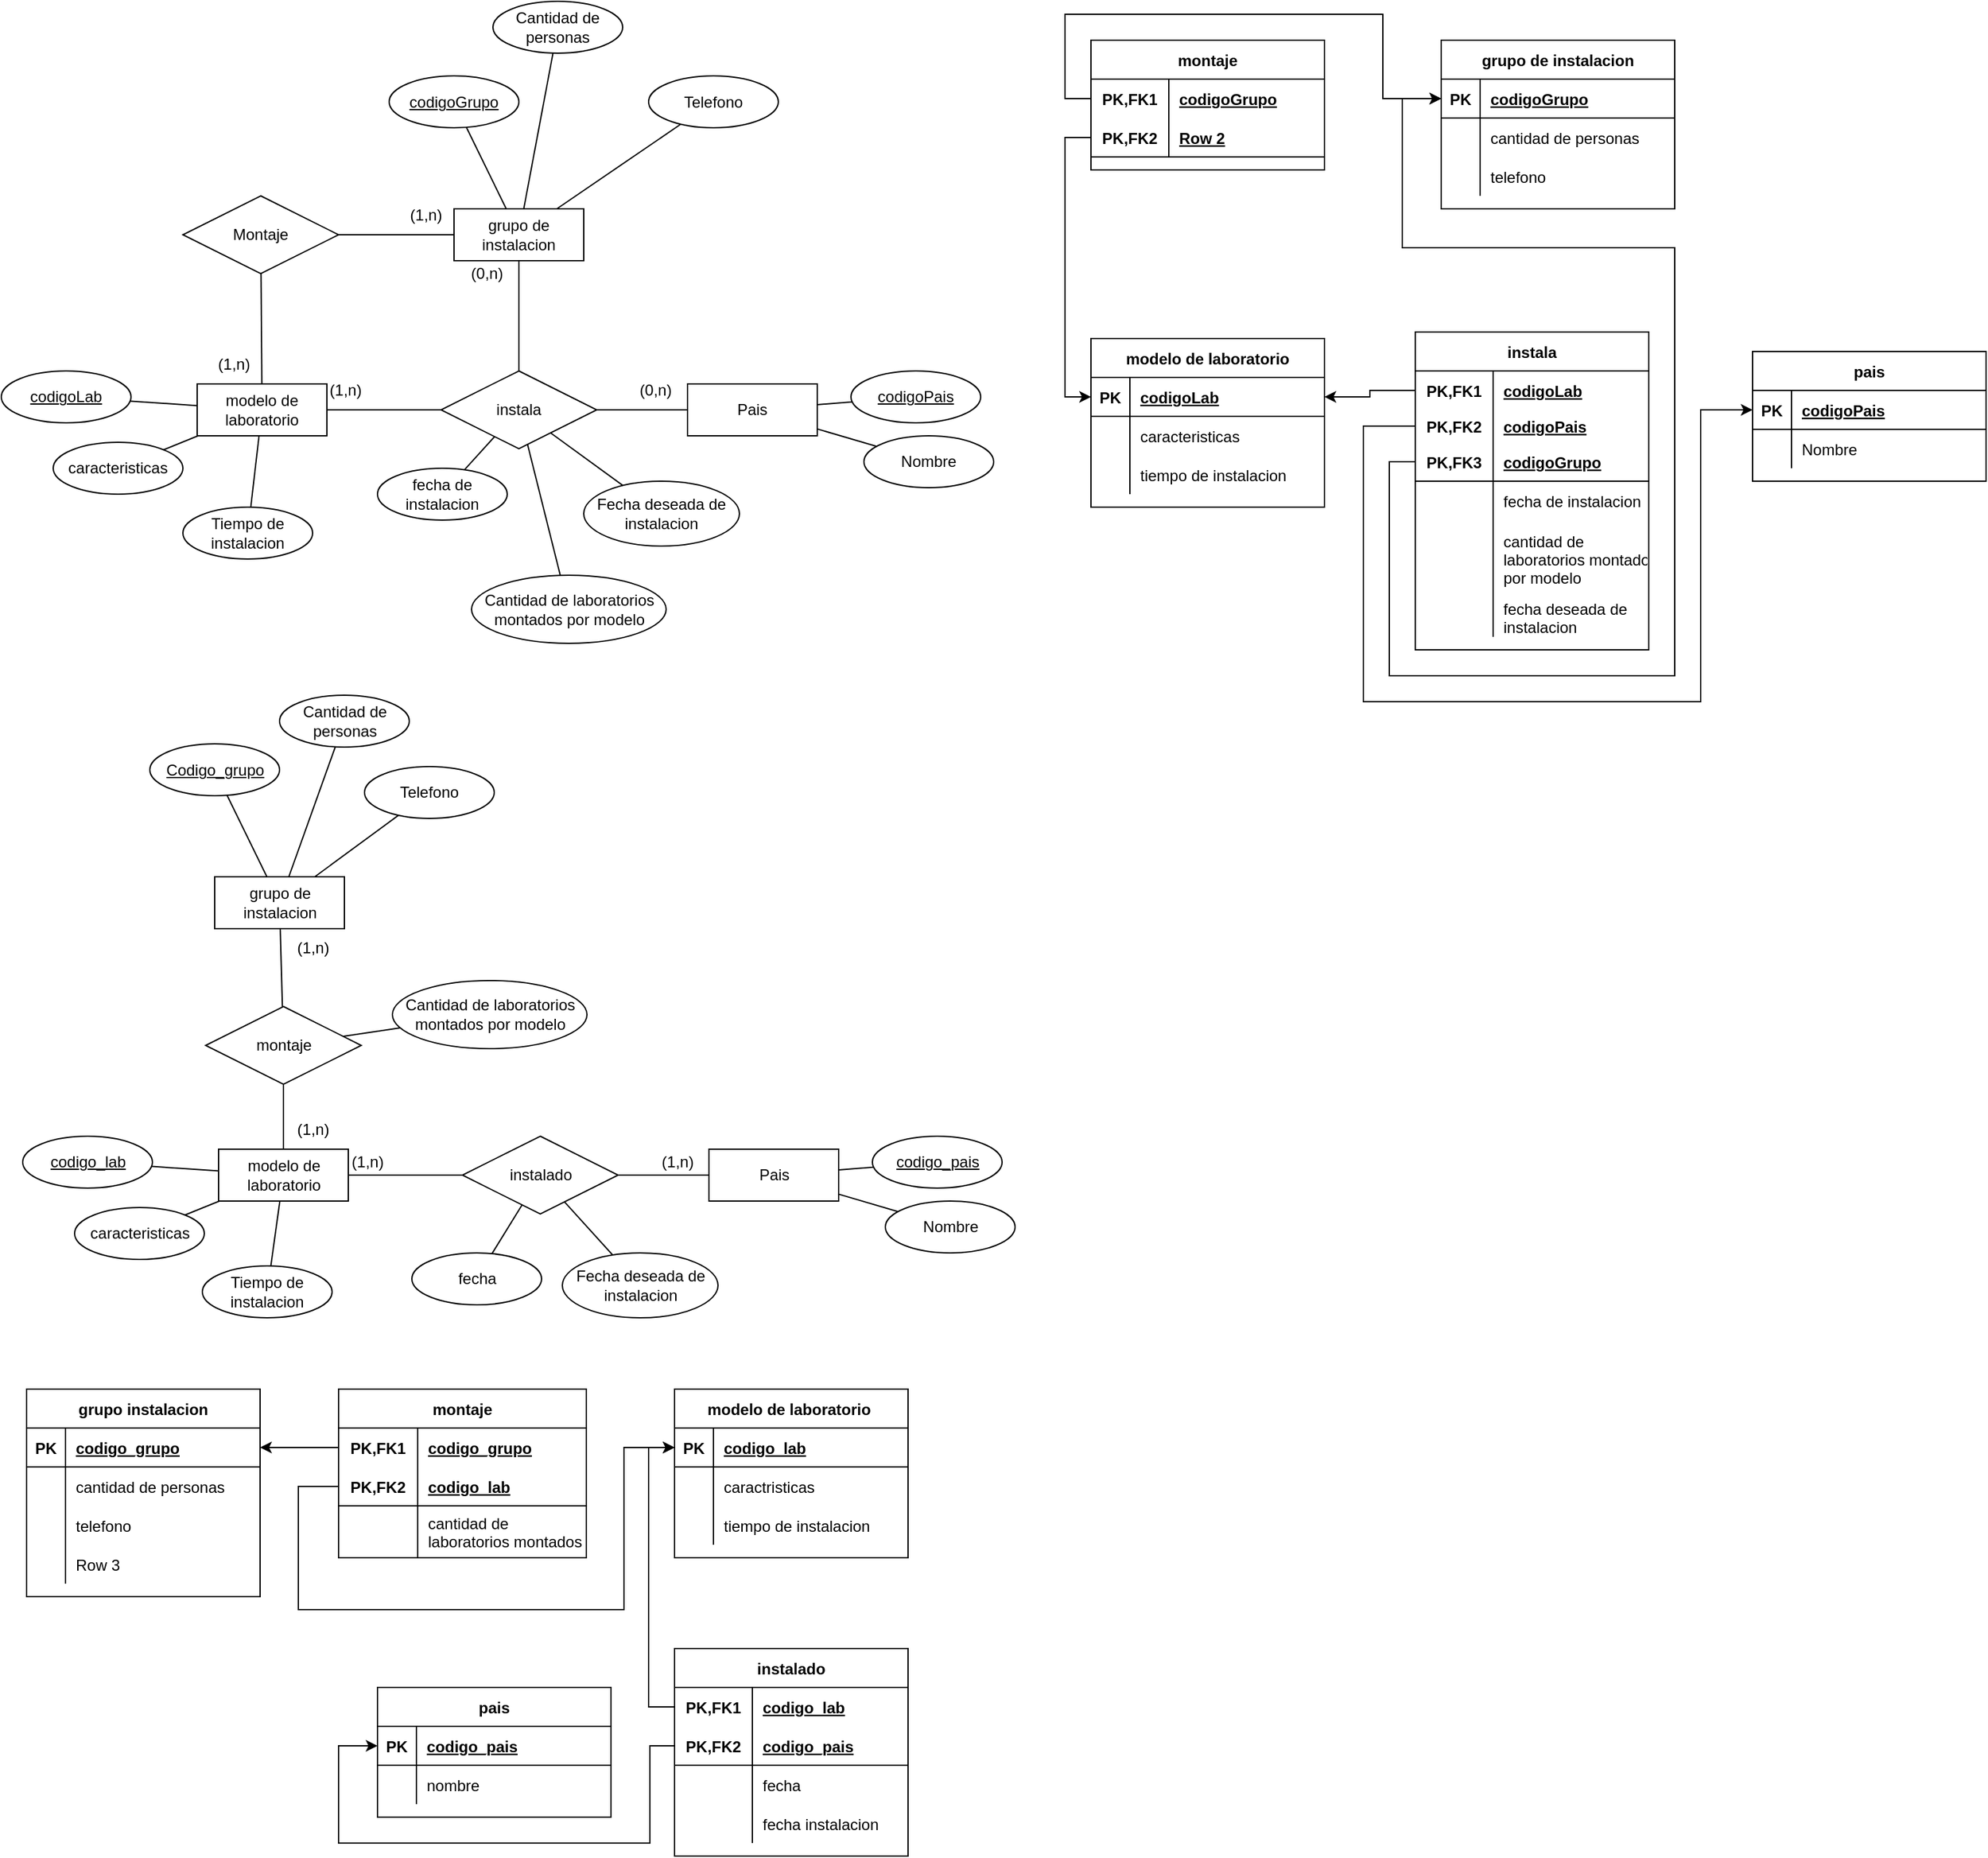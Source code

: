 <mxfile version="20.4.0" type="github">
  <diagram id="RJzwjuHs9ZnV18orCgic" name="Page-1">
    <mxGraphModel dx="595" dy="715" grid="1" gridSize="10" guides="1" tooltips="1" connect="1" arrows="1" fold="1" page="1" pageScale="1" pageWidth="827" pageHeight="1169" math="0" shadow="0">
      <root>
        <mxCell id="0" />
        <mxCell id="1" parent="0" />
        <mxCell id="CmaGRy2wjlgF3mgRbNiF-1" value="modelo de laboratorio" style="whiteSpace=wrap;html=1;align=center;" parent="1" vertex="1">
          <mxGeometry x="1001" y="345" width="100" height="40" as="geometry" />
        </mxCell>
        <mxCell id="CmaGRy2wjlgF3mgRbNiF-2" value="grupo de instalacion" style="whiteSpace=wrap;html=1;align=center;" parent="1" vertex="1">
          <mxGeometry x="1199" y="210" width="100" height="40" as="geometry" />
        </mxCell>
        <mxCell id="CmaGRy2wjlgF3mgRbNiF-3" value="instala" style="shape=rhombus;perimeter=rhombusPerimeter;whiteSpace=wrap;html=1;align=center;" parent="1" vertex="1">
          <mxGeometry x="1189" y="335" width="120" height="60" as="geometry" />
        </mxCell>
        <mxCell id="CmaGRy2wjlgF3mgRbNiF-4" value="" style="endArrow=none;html=1;rounded=0;" parent="1" source="CmaGRy2wjlgF3mgRbNiF-2" target="CmaGRy2wjlgF3mgRbNiF-3" edge="1">
          <mxGeometry relative="1" as="geometry">
            <mxPoint x="1299" y="300" as="sourcePoint" />
            <mxPoint x="1459" y="300" as="targetPoint" />
          </mxGeometry>
        </mxCell>
        <mxCell id="CmaGRy2wjlgF3mgRbNiF-5" value="" style="endArrow=none;html=1;rounded=0;" parent="1" source="CmaGRy2wjlgF3mgRbNiF-1" target="CmaGRy2wjlgF3mgRbNiF-3" edge="1">
          <mxGeometry relative="1" as="geometry">
            <mxPoint x="1299" y="300" as="sourcePoint" />
            <mxPoint x="1459" y="300" as="targetPoint" />
          </mxGeometry>
        </mxCell>
        <mxCell id="CmaGRy2wjlgF3mgRbNiF-6" value="codigoGrupo" style="ellipse;whiteSpace=wrap;html=1;align=center;fontStyle=4;" parent="1" vertex="1">
          <mxGeometry x="1149" y="107.5" width="100" height="40" as="geometry" />
        </mxCell>
        <mxCell id="CmaGRy2wjlgF3mgRbNiF-7" value="Cantidad de personas" style="ellipse;whiteSpace=wrap;html=1;align=center;" parent="1" vertex="1">
          <mxGeometry x="1229" y="50" width="100" height="40" as="geometry" />
        </mxCell>
        <mxCell id="CmaGRy2wjlgF3mgRbNiF-8" value="" style="endArrow=none;html=1;rounded=0;" parent="1" source="CmaGRy2wjlgF3mgRbNiF-6" target="CmaGRy2wjlgF3mgRbNiF-2" edge="1">
          <mxGeometry relative="1" as="geometry">
            <mxPoint x="1299" y="290" as="sourcePoint" />
            <mxPoint x="1459" y="290" as="targetPoint" />
          </mxGeometry>
        </mxCell>
        <mxCell id="CmaGRy2wjlgF3mgRbNiF-9" value="" style="endArrow=none;html=1;rounded=0;" parent="1" source="CmaGRy2wjlgF3mgRbNiF-7" target="CmaGRy2wjlgF3mgRbNiF-2" edge="1">
          <mxGeometry relative="1" as="geometry">
            <mxPoint x="1137.085" y="164.311" as="sourcePoint" />
            <mxPoint x="1226.784" y="220" as="targetPoint" />
          </mxGeometry>
        </mxCell>
        <mxCell id="CmaGRy2wjlgF3mgRbNiF-10" value="" style="endArrow=none;html=1;rounded=0;" parent="1" source="CmaGRy2wjlgF3mgRbNiF-11" target="CmaGRy2wjlgF3mgRbNiF-2" edge="1">
          <mxGeometry relative="1" as="geometry">
            <mxPoint x="1352.28" y="164.405" as="sourcePoint" />
            <mxPoint x="1256.333" y="220" as="targetPoint" />
          </mxGeometry>
        </mxCell>
        <mxCell id="CmaGRy2wjlgF3mgRbNiF-11" value="Telefono" style="ellipse;whiteSpace=wrap;html=1;align=center;" parent="1" vertex="1">
          <mxGeometry x="1349" y="107.5" width="100" height="40" as="geometry" />
        </mxCell>
        <mxCell id="CmaGRy2wjlgF3mgRbNiF-12" value="fecha de instalacion" style="ellipse;whiteSpace=wrap;html=1;align=center;" parent="1" vertex="1">
          <mxGeometry x="1140" y="410" width="100" height="40" as="geometry" />
        </mxCell>
        <mxCell id="CmaGRy2wjlgF3mgRbNiF-13" value="Cantidad de laboratorios montados por modelo" style="ellipse;whiteSpace=wrap;html=1;align=center;" parent="1" vertex="1">
          <mxGeometry x="1212.5" y="492.5" width="150" height="52.5" as="geometry" />
        </mxCell>
        <mxCell id="CmaGRy2wjlgF3mgRbNiF-14" value="" style="endArrow=none;html=1;rounded=0;" parent="1" source="CmaGRy2wjlgF3mgRbNiF-12" target="CmaGRy2wjlgF3mgRbNiF-3" edge="1">
          <mxGeometry relative="1" as="geometry">
            <mxPoint x="1299" y="290" as="sourcePoint" />
            <mxPoint x="1459" y="290" as="targetPoint" />
          </mxGeometry>
        </mxCell>
        <mxCell id="CmaGRy2wjlgF3mgRbNiF-15" value="" style="endArrow=none;html=1;rounded=0;" parent="1" source="CmaGRy2wjlgF3mgRbNiF-3" target="CmaGRy2wjlgF3mgRbNiF-13" edge="1">
          <mxGeometry relative="1" as="geometry">
            <mxPoint x="1299" y="290" as="sourcePoint" />
            <mxPoint x="1459" y="290" as="targetPoint" />
          </mxGeometry>
        </mxCell>
        <mxCell id="CmaGRy2wjlgF3mgRbNiF-16" value="Pais" style="whiteSpace=wrap;html=1;align=center;" parent="1" vertex="1">
          <mxGeometry x="1379" y="345" width="100" height="40" as="geometry" />
        </mxCell>
        <mxCell id="CmaGRy2wjlgF3mgRbNiF-17" value="caracteristicas" style="ellipse;whiteSpace=wrap;html=1;align=center;" parent="1" vertex="1">
          <mxGeometry x="890" y="390" width="100" height="40" as="geometry" />
        </mxCell>
        <mxCell id="CmaGRy2wjlgF3mgRbNiF-18" value="codigoLab" style="ellipse;whiteSpace=wrap;html=1;align=center;fontStyle=4;" parent="1" vertex="1">
          <mxGeometry x="850" y="335" width="100" height="40" as="geometry" />
        </mxCell>
        <mxCell id="CmaGRy2wjlgF3mgRbNiF-19" value="Tiempo de instalacion" style="ellipse;whiteSpace=wrap;html=1;align=center;" parent="1" vertex="1">
          <mxGeometry x="990" y="440" width="100" height="40" as="geometry" />
        </mxCell>
        <mxCell id="CmaGRy2wjlgF3mgRbNiF-20" value="" style="endArrow=none;html=1;rounded=0;" parent="1" source="CmaGRy2wjlgF3mgRbNiF-1" target="CmaGRy2wjlgF3mgRbNiF-19" edge="1">
          <mxGeometry relative="1" as="geometry">
            <mxPoint x="1130" y="340" as="sourcePoint" />
            <mxPoint x="1290" y="340" as="targetPoint" />
          </mxGeometry>
        </mxCell>
        <mxCell id="CmaGRy2wjlgF3mgRbNiF-21" value="" style="endArrow=none;html=1;rounded=0;" parent="1" source="CmaGRy2wjlgF3mgRbNiF-1" target="CmaGRy2wjlgF3mgRbNiF-17" edge="1">
          <mxGeometry relative="1" as="geometry">
            <mxPoint x="1058.651" y="395.0" as="sourcePoint" />
            <mxPoint x="1052.188" y="450.019" as="targetPoint" />
          </mxGeometry>
        </mxCell>
        <mxCell id="CmaGRy2wjlgF3mgRbNiF-22" value="" style="endArrow=none;html=1;rounded=0;" parent="1" source="CmaGRy2wjlgF3mgRbNiF-1" target="CmaGRy2wjlgF3mgRbNiF-18" edge="1">
          <mxGeometry relative="1" as="geometry">
            <mxPoint x="1011.619" y="395.0" as="sourcePoint" />
            <mxPoint x="985.08" y="405.749" as="targetPoint" />
          </mxGeometry>
        </mxCell>
        <mxCell id="CmaGRy2wjlgF3mgRbNiF-23" value="" style="endArrow=none;html=1;rounded=0;" parent="1" source="CmaGRy2wjlgF3mgRbNiF-3" target="CmaGRy2wjlgF3mgRbNiF-16" edge="1">
          <mxGeometry relative="1" as="geometry">
            <mxPoint x="1139" y="330" as="sourcePoint" />
            <mxPoint x="1299" y="330" as="targetPoint" />
          </mxGeometry>
        </mxCell>
        <mxCell id="CmaGRy2wjlgF3mgRbNiF-24" value="Nombre" style="ellipse;whiteSpace=wrap;html=1;align=center;" parent="1" vertex="1">
          <mxGeometry x="1515" y="385" width="100" height="40" as="geometry" />
        </mxCell>
        <mxCell id="CmaGRy2wjlgF3mgRbNiF-25" value="codigoPais" style="ellipse;whiteSpace=wrap;html=1;align=center;fontStyle=4;" parent="1" vertex="1">
          <mxGeometry x="1505" y="335" width="100" height="40" as="geometry" />
        </mxCell>
        <mxCell id="CmaGRy2wjlgF3mgRbNiF-26" value="" style="endArrow=none;html=1;rounded=0;" parent="1" source="CmaGRy2wjlgF3mgRbNiF-16" target="CmaGRy2wjlgF3mgRbNiF-24" edge="1">
          <mxGeometry relative="1" as="geometry">
            <mxPoint x="1676.619" y="367.5" as="sourcePoint" />
            <mxPoint x="1727.188" y="432.519" as="targetPoint" />
          </mxGeometry>
        </mxCell>
        <mxCell id="CmaGRy2wjlgF3mgRbNiF-27" value="" style="endArrow=none;html=1;rounded=0;" parent="1" source="CmaGRy2wjlgF3mgRbNiF-16" target="CmaGRy2wjlgF3mgRbNiF-25" edge="1">
          <mxGeometry relative="1" as="geometry">
            <mxPoint x="1676" y="344.14" as="sourcePoint" />
            <mxPoint x="1660.08" y="388.249" as="targetPoint" />
          </mxGeometry>
        </mxCell>
        <mxCell id="CmaGRy2wjlgF3mgRbNiF-28" value="Fecha deseada de instalacion" style="ellipse;whiteSpace=wrap;html=1;align=center;" parent="1" vertex="1">
          <mxGeometry x="1299" y="420" width="120" height="50" as="geometry" />
        </mxCell>
        <mxCell id="CmaGRy2wjlgF3mgRbNiF-29" value="" style="endArrow=none;html=1;rounded=0;" parent="1" source="CmaGRy2wjlgF3mgRbNiF-3" target="CmaGRy2wjlgF3mgRbNiF-28" edge="1">
          <mxGeometry relative="1" as="geometry">
            <mxPoint x="1489" y="384.657" as="sourcePoint" />
            <mxPoint x="1549.848" y="396.409" as="targetPoint" />
          </mxGeometry>
        </mxCell>
        <mxCell id="CmaGRy2wjlgF3mgRbNiF-30" value="(0,n)" style="text;html=1;align=center;verticalAlign=middle;resizable=0;points=[];autosize=1;strokeColor=none;fillColor=none;" parent="1" vertex="1">
          <mxGeometry x="1329" y="335" width="50" height="30" as="geometry" />
        </mxCell>
        <mxCell id="CmaGRy2wjlgF3mgRbNiF-31" value="(1,n)" style="text;html=1;align=center;verticalAlign=middle;resizable=0;points=[];autosize=1;strokeColor=none;fillColor=none;" parent="1" vertex="1">
          <mxGeometry x="1090" y="335" width="50" height="30" as="geometry" />
        </mxCell>
        <mxCell id="CmaGRy2wjlgF3mgRbNiF-32" value="(0,n)" style="text;html=1;align=center;verticalAlign=middle;resizable=0;points=[];autosize=1;strokeColor=none;fillColor=none;" parent="1" vertex="1">
          <mxGeometry x="1199" y="245" width="50" height="30" as="geometry" />
        </mxCell>
        <mxCell id="CmaGRy2wjlgF3mgRbNiF-33" value="modelo de laboratorio" style="whiteSpace=wrap;html=1;align=center;" parent="1" vertex="1">
          <mxGeometry x="1017.5" y="935" width="100" height="40" as="geometry" />
        </mxCell>
        <mxCell id="CmaGRy2wjlgF3mgRbNiF-34" value="grupo de instalacion" style="whiteSpace=wrap;html=1;align=center;" parent="1" vertex="1">
          <mxGeometry x="1014.5" y="725" width="100" height="40" as="geometry" />
        </mxCell>
        <mxCell id="CmaGRy2wjlgF3mgRbNiF-35" value="instalado" style="shape=rhombus;perimeter=rhombusPerimeter;whiteSpace=wrap;html=1;align=center;" parent="1" vertex="1">
          <mxGeometry x="1205.5" y="925" width="120" height="60" as="geometry" />
        </mxCell>
        <mxCell id="CmaGRy2wjlgF3mgRbNiF-36" value="" style="endArrow=none;html=1;rounded=0;" parent="1" source="CmaGRy2wjlgF3mgRbNiF-33" target="CmaGRy2wjlgF3mgRbNiF-35" edge="1">
          <mxGeometry relative="1" as="geometry">
            <mxPoint x="1315.5" y="890" as="sourcePoint" />
            <mxPoint x="1475.5" y="890" as="targetPoint" />
          </mxGeometry>
        </mxCell>
        <mxCell id="CmaGRy2wjlgF3mgRbNiF-37" value="Codigo_grupo" style="ellipse;whiteSpace=wrap;html=1;align=center;fontStyle=4;" parent="1" vertex="1">
          <mxGeometry x="964.5" y="622.5" width="100" height="40" as="geometry" />
        </mxCell>
        <mxCell id="CmaGRy2wjlgF3mgRbNiF-38" value="Cantidad de personas" style="ellipse;whiteSpace=wrap;html=1;align=center;" parent="1" vertex="1">
          <mxGeometry x="1064.5" y="585" width="100" height="40" as="geometry" />
        </mxCell>
        <mxCell id="CmaGRy2wjlgF3mgRbNiF-39" value="" style="endArrow=none;html=1;rounded=0;" parent="1" source="CmaGRy2wjlgF3mgRbNiF-37" target="CmaGRy2wjlgF3mgRbNiF-34" edge="1">
          <mxGeometry relative="1" as="geometry">
            <mxPoint x="1114.5" y="805" as="sourcePoint" />
            <mxPoint x="1274.5" y="805" as="targetPoint" />
          </mxGeometry>
        </mxCell>
        <mxCell id="CmaGRy2wjlgF3mgRbNiF-40" value="" style="endArrow=none;html=1;rounded=0;" parent="1" source="CmaGRy2wjlgF3mgRbNiF-38" target="CmaGRy2wjlgF3mgRbNiF-34" edge="1">
          <mxGeometry relative="1" as="geometry">
            <mxPoint x="952.585" y="679.311" as="sourcePoint" />
            <mxPoint x="1042.284" y="735" as="targetPoint" />
          </mxGeometry>
        </mxCell>
        <mxCell id="CmaGRy2wjlgF3mgRbNiF-41" value="" style="endArrow=none;html=1;rounded=0;" parent="1" source="CmaGRy2wjlgF3mgRbNiF-42" target="CmaGRy2wjlgF3mgRbNiF-34" edge="1">
          <mxGeometry relative="1" as="geometry">
            <mxPoint x="1167.78" y="679.405" as="sourcePoint" />
            <mxPoint x="1071.833" y="735" as="targetPoint" />
          </mxGeometry>
        </mxCell>
        <mxCell id="CmaGRy2wjlgF3mgRbNiF-42" value="Telefono" style="ellipse;whiteSpace=wrap;html=1;align=center;" parent="1" vertex="1">
          <mxGeometry x="1130" y="640" width="100" height="40" as="geometry" />
        </mxCell>
        <mxCell id="CmaGRy2wjlgF3mgRbNiF-43" value="fecha" style="ellipse;whiteSpace=wrap;html=1;align=center;" parent="1" vertex="1">
          <mxGeometry x="1166.5" y="1015" width="100" height="40" as="geometry" />
        </mxCell>
        <mxCell id="CmaGRy2wjlgF3mgRbNiF-44" value="Cantidad de laboratorios montados por modelo" style="ellipse;whiteSpace=wrap;html=1;align=center;" parent="1" vertex="1">
          <mxGeometry x="1151.5" y="805" width="150" height="52.5" as="geometry" />
        </mxCell>
        <mxCell id="CmaGRy2wjlgF3mgRbNiF-45" value="" style="endArrow=none;html=1;rounded=0;" parent="1" source="CmaGRy2wjlgF3mgRbNiF-43" target="CmaGRy2wjlgF3mgRbNiF-35" edge="1">
          <mxGeometry relative="1" as="geometry">
            <mxPoint x="1315.5" y="840" as="sourcePoint" />
            <mxPoint x="1475.5" y="840" as="targetPoint" />
          </mxGeometry>
        </mxCell>
        <mxCell id="CmaGRy2wjlgF3mgRbNiF-46" value="" style="endArrow=none;html=1;rounded=0;" parent="1" source="CmaGRy2wjlgF3mgRbNiF-63" target="CmaGRy2wjlgF3mgRbNiF-44" edge="1">
          <mxGeometry relative="1" as="geometry">
            <mxPoint x="1114.5" y="805" as="sourcePoint" />
            <mxPoint x="1274.5" y="805" as="targetPoint" />
          </mxGeometry>
        </mxCell>
        <mxCell id="CmaGRy2wjlgF3mgRbNiF-47" value="Pais" style="whiteSpace=wrap;html=1;align=center;" parent="1" vertex="1">
          <mxGeometry x="1395.5" y="935" width="100" height="40" as="geometry" />
        </mxCell>
        <mxCell id="CmaGRy2wjlgF3mgRbNiF-48" value="caracteristicas" style="ellipse;whiteSpace=wrap;html=1;align=center;" parent="1" vertex="1">
          <mxGeometry x="906.5" y="980" width="100" height="40" as="geometry" />
        </mxCell>
        <mxCell id="CmaGRy2wjlgF3mgRbNiF-49" value="codigo_lab" style="ellipse;whiteSpace=wrap;html=1;align=center;fontStyle=4;" parent="1" vertex="1">
          <mxGeometry x="866.5" y="925" width="100" height="40" as="geometry" />
        </mxCell>
        <mxCell id="CmaGRy2wjlgF3mgRbNiF-50" value="Tiempo de instalacion" style="ellipse;whiteSpace=wrap;html=1;align=center;" parent="1" vertex="1">
          <mxGeometry x="1005" y="1025" width="100" height="40" as="geometry" />
        </mxCell>
        <mxCell id="CmaGRy2wjlgF3mgRbNiF-51" value="" style="endArrow=none;html=1;rounded=0;" parent="1" source="CmaGRy2wjlgF3mgRbNiF-33" target="CmaGRy2wjlgF3mgRbNiF-50" edge="1">
          <mxGeometry relative="1" as="geometry">
            <mxPoint x="1146.5" y="930" as="sourcePoint" />
            <mxPoint x="1058.813" y="1030.021" as="targetPoint" />
          </mxGeometry>
        </mxCell>
        <mxCell id="CmaGRy2wjlgF3mgRbNiF-52" value="" style="endArrow=none;html=1;rounded=0;" parent="1" source="CmaGRy2wjlgF3mgRbNiF-33" target="CmaGRy2wjlgF3mgRbNiF-48" edge="1">
          <mxGeometry relative="1" as="geometry">
            <mxPoint x="1075.151" y="985" as="sourcePoint" />
            <mxPoint x="1068.688" y="1040.019" as="targetPoint" />
          </mxGeometry>
        </mxCell>
        <mxCell id="CmaGRy2wjlgF3mgRbNiF-53" value="" style="endArrow=none;html=1;rounded=0;" parent="1" source="CmaGRy2wjlgF3mgRbNiF-33" target="CmaGRy2wjlgF3mgRbNiF-49" edge="1">
          <mxGeometry relative="1" as="geometry">
            <mxPoint x="1028.119" y="985" as="sourcePoint" />
            <mxPoint x="1001.58" y="995.749" as="targetPoint" />
          </mxGeometry>
        </mxCell>
        <mxCell id="CmaGRy2wjlgF3mgRbNiF-54" value="Nombre" style="ellipse;whiteSpace=wrap;html=1;align=center;" parent="1" vertex="1">
          <mxGeometry x="1531.5" y="975" width="100" height="40" as="geometry" />
        </mxCell>
        <mxCell id="CmaGRy2wjlgF3mgRbNiF-55" value="codigo_pais" style="ellipse;whiteSpace=wrap;html=1;align=center;fontStyle=4;" parent="1" vertex="1">
          <mxGeometry x="1521.5" y="925" width="100" height="40" as="geometry" />
        </mxCell>
        <mxCell id="CmaGRy2wjlgF3mgRbNiF-56" value="" style="endArrow=none;html=1;rounded=0;" parent="1" source="CmaGRy2wjlgF3mgRbNiF-47" target="CmaGRy2wjlgF3mgRbNiF-54" edge="1">
          <mxGeometry relative="1" as="geometry">
            <mxPoint x="1693.119" y="957.5" as="sourcePoint" />
            <mxPoint x="1743.688" y="1022.519" as="targetPoint" />
          </mxGeometry>
        </mxCell>
        <mxCell id="CmaGRy2wjlgF3mgRbNiF-57" value="" style="endArrow=none;html=1;rounded=0;" parent="1" source="CmaGRy2wjlgF3mgRbNiF-47" target="CmaGRy2wjlgF3mgRbNiF-55" edge="1">
          <mxGeometry relative="1" as="geometry">
            <mxPoint x="1692.5" y="934.14" as="sourcePoint" />
            <mxPoint x="1676.58" y="978.249" as="targetPoint" />
          </mxGeometry>
        </mxCell>
        <mxCell id="CmaGRy2wjlgF3mgRbNiF-58" value="Fecha deseada de instalacion" style="ellipse;whiteSpace=wrap;html=1;align=center;" parent="1" vertex="1">
          <mxGeometry x="1282.5" y="1015" width="120" height="50" as="geometry" />
        </mxCell>
        <mxCell id="CmaGRy2wjlgF3mgRbNiF-59" value="" style="endArrow=none;html=1;rounded=0;" parent="1" source="CmaGRy2wjlgF3mgRbNiF-35" target="CmaGRy2wjlgF3mgRbNiF-58" edge="1">
          <mxGeometry relative="1" as="geometry">
            <mxPoint x="1505.5" y="974.657" as="sourcePoint" />
            <mxPoint x="1566.348" y="986.409" as="targetPoint" />
          </mxGeometry>
        </mxCell>
        <mxCell id="CmaGRy2wjlgF3mgRbNiF-60" value="(1,n)" style="text;html=1;align=center;verticalAlign=middle;resizable=0;points=[];autosize=1;strokeColor=none;fillColor=none;" parent="1" vertex="1">
          <mxGeometry x="1106.5" y="930" width="50" height="30" as="geometry" />
        </mxCell>
        <mxCell id="CmaGRy2wjlgF3mgRbNiF-61" value="(1,n)" style="text;html=1;align=center;verticalAlign=middle;resizable=0;points=[];autosize=1;strokeColor=none;fillColor=none;" parent="1" vertex="1">
          <mxGeometry x="1064.5" y="905" width="50" height="30" as="geometry" />
        </mxCell>
        <mxCell id="CmaGRy2wjlgF3mgRbNiF-62" value="(1,n)" style="text;html=1;align=center;verticalAlign=middle;resizable=0;points=[];autosize=1;strokeColor=none;fillColor=none;" parent="1" vertex="1">
          <mxGeometry x="1064.5" y="765" width="50" height="30" as="geometry" />
        </mxCell>
        <mxCell id="CmaGRy2wjlgF3mgRbNiF-63" value="montaje" style="shape=rhombus;perimeter=rhombusPerimeter;whiteSpace=wrap;html=1;align=center;" parent="1" vertex="1">
          <mxGeometry x="1007.5" y="825" width="120" height="60" as="geometry" />
        </mxCell>
        <mxCell id="CmaGRy2wjlgF3mgRbNiF-64" value="" style="endArrow=none;html=1;rounded=0;" parent="1" source="CmaGRy2wjlgF3mgRbNiF-63" target="CmaGRy2wjlgF3mgRbNiF-34" edge="1">
          <mxGeometry relative="1" as="geometry">
            <mxPoint x="1026.5" y="925" as="sourcePoint" />
            <mxPoint x="1186.5" y="925" as="targetPoint" />
          </mxGeometry>
        </mxCell>
        <mxCell id="CmaGRy2wjlgF3mgRbNiF-65" value="" style="endArrow=none;html=1;rounded=0;" parent="1" source="CmaGRy2wjlgF3mgRbNiF-33" target="CmaGRy2wjlgF3mgRbNiF-63" edge="1">
          <mxGeometry relative="1" as="geometry">
            <mxPoint x="1026.5" y="965" as="sourcePoint" />
            <mxPoint x="1067.5" y="905" as="targetPoint" />
          </mxGeometry>
        </mxCell>
        <mxCell id="CmaGRy2wjlgF3mgRbNiF-66" value="(1,n)" style="text;html=1;align=center;verticalAlign=middle;resizable=0;points=[];autosize=1;strokeColor=none;fillColor=none;" parent="1" vertex="1">
          <mxGeometry x="1345.5" y="930" width="50" height="30" as="geometry" />
        </mxCell>
        <mxCell id="CmaGRy2wjlgF3mgRbNiF-67" value="" style="endArrow=none;html=1;rounded=0;" parent="1" source="CmaGRy2wjlgF3mgRbNiF-35" target="CmaGRy2wjlgF3mgRbNiF-47" edge="1">
          <mxGeometry relative="1" as="geometry">
            <mxPoint x="1325.5" y="955" as="sourcePoint" />
            <mxPoint x="1395.5" y="955" as="targetPoint" />
          </mxGeometry>
        </mxCell>
        <mxCell id="CmaGRy2wjlgF3mgRbNiF-68" value="Montaje" style="shape=rhombus;perimeter=rhombusPerimeter;whiteSpace=wrap;html=1;align=center;" parent="1" vertex="1">
          <mxGeometry x="990" y="200" width="120" height="60" as="geometry" />
        </mxCell>
        <mxCell id="CmaGRy2wjlgF3mgRbNiF-69" value="" style="endArrow=none;html=1;rounded=0;" parent="1" source="CmaGRy2wjlgF3mgRbNiF-68" target="CmaGRy2wjlgF3mgRbNiF-2" edge="1">
          <mxGeometry relative="1" as="geometry">
            <mxPoint x="1269" y="430" as="sourcePoint" />
            <mxPoint x="1429" y="430" as="targetPoint" />
          </mxGeometry>
        </mxCell>
        <mxCell id="CmaGRy2wjlgF3mgRbNiF-70" value="" style="endArrow=none;html=1;rounded=0;" parent="1" source="CmaGRy2wjlgF3mgRbNiF-68" target="CmaGRy2wjlgF3mgRbNiF-1" edge="1">
          <mxGeometry relative="1" as="geometry">
            <mxPoint x="1120" y="240" as="sourcePoint" />
            <mxPoint x="1209" y="240" as="targetPoint" />
          </mxGeometry>
        </mxCell>
        <mxCell id="CmaGRy2wjlgF3mgRbNiF-71" value="(1,n)" style="text;html=1;align=center;verticalAlign=middle;resizable=0;points=[];autosize=1;strokeColor=none;fillColor=none;" parent="1" vertex="1">
          <mxGeometry x="1151.5" y="200" width="50" height="30" as="geometry" />
        </mxCell>
        <mxCell id="CmaGRy2wjlgF3mgRbNiF-72" value="(1,n)" style="text;html=1;align=center;verticalAlign=middle;resizable=0;points=[];autosize=1;strokeColor=none;fillColor=none;" parent="1" vertex="1">
          <mxGeometry x="1004" y="315" width="50" height="30" as="geometry" />
        </mxCell>
        <mxCell id="5c66q3q7KeegS7vxwnDD-1" value="grupo instalacion" style="shape=table;startSize=30;container=1;collapsible=1;childLayout=tableLayout;fixedRows=1;rowLines=0;fontStyle=1;align=center;resizeLast=1;" vertex="1" parent="1">
          <mxGeometry x="869.5" y="1120" width="180" height="160" as="geometry" />
        </mxCell>
        <mxCell id="5c66q3q7KeegS7vxwnDD-2" value="" style="shape=tableRow;horizontal=0;startSize=0;swimlaneHead=0;swimlaneBody=0;fillColor=none;collapsible=0;dropTarget=0;points=[[0,0.5],[1,0.5]];portConstraint=eastwest;top=0;left=0;right=0;bottom=1;" vertex="1" parent="5c66q3q7KeegS7vxwnDD-1">
          <mxGeometry y="30" width="180" height="30" as="geometry" />
        </mxCell>
        <mxCell id="5c66q3q7KeegS7vxwnDD-3" value="PK" style="shape=partialRectangle;connectable=0;fillColor=none;top=0;left=0;bottom=0;right=0;fontStyle=1;overflow=hidden;" vertex="1" parent="5c66q3q7KeegS7vxwnDD-2">
          <mxGeometry width="30" height="30" as="geometry">
            <mxRectangle width="30" height="30" as="alternateBounds" />
          </mxGeometry>
        </mxCell>
        <mxCell id="5c66q3q7KeegS7vxwnDD-4" value="codigo_grupo" style="shape=partialRectangle;connectable=0;fillColor=none;top=0;left=0;bottom=0;right=0;align=left;spacingLeft=6;fontStyle=5;overflow=hidden;" vertex="1" parent="5c66q3q7KeegS7vxwnDD-2">
          <mxGeometry x="30" width="150" height="30" as="geometry">
            <mxRectangle width="150" height="30" as="alternateBounds" />
          </mxGeometry>
        </mxCell>
        <mxCell id="5c66q3q7KeegS7vxwnDD-5" value="" style="shape=tableRow;horizontal=0;startSize=0;swimlaneHead=0;swimlaneBody=0;fillColor=none;collapsible=0;dropTarget=0;points=[[0,0.5],[1,0.5]];portConstraint=eastwest;top=0;left=0;right=0;bottom=0;" vertex="1" parent="5c66q3q7KeegS7vxwnDD-1">
          <mxGeometry y="60" width="180" height="30" as="geometry" />
        </mxCell>
        <mxCell id="5c66q3q7KeegS7vxwnDD-6" value="" style="shape=partialRectangle;connectable=0;fillColor=none;top=0;left=0;bottom=0;right=0;editable=1;overflow=hidden;" vertex="1" parent="5c66q3q7KeegS7vxwnDD-5">
          <mxGeometry width="30" height="30" as="geometry">
            <mxRectangle width="30" height="30" as="alternateBounds" />
          </mxGeometry>
        </mxCell>
        <mxCell id="5c66q3q7KeegS7vxwnDD-7" value="cantidad de personas" style="shape=partialRectangle;connectable=0;fillColor=none;top=0;left=0;bottom=0;right=0;align=left;spacingLeft=6;overflow=hidden;" vertex="1" parent="5c66q3q7KeegS7vxwnDD-5">
          <mxGeometry x="30" width="150" height="30" as="geometry">
            <mxRectangle width="150" height="30" as="alternateBounds" />
          </mxGeometry>
        </mxCell>
        <mxCell id="5c66q3q7KeegS7vxwnDD-8" value="" style="shape=tableRow;horizontal=0;startSize=0;swimlaneHead=0;swimlaneBody=0;fillColor=none;collapsible=0;dropTarget=0;points=[[0,0.5],[1,0.5]];portConstraint=eastwest;top=0;left=0;right=0;bottom=0;" vertex="1" parent="5c66q3q7KeegS7vxwnDD-1">
          <mxGeometry y="90" width="180" height="30" as="geometry" />
        </mxCell>
        <mxCell id="5c66q3q7KeegS7vxwnDD-9" value="" style="shape=partialRectangle;connectable=0;fillColor=none;top=0;left=0;bottom=0;right=0;editable=1;overflow=hidden;" vertex="1" parent="5c66q3q7KeegS7vxwnDD-8">
          <mxGeometry width="30" height="30" as="geometry">
            <mxRectangle width="30" height="30" as="alternateBounds" />
          </mxGeometry>
        </mxCell>
        <mxCell id="5c66q3q7KeegS7vxwnDD-10" value="telefono" style="shape=partialRectangle;connectable=0;fillColor=none;top=0;left=0;bottom=0;right=0;align=left;spacingLeft=6;overflow=hidden;" vertex="1" parent="5c66q3q7KeegS7vxwnDD-8">
          <mxGeometry x="30" width="150" height="30" as="geometry">
            <mxRectangle width="150" height="30" as="alternateBounds" />
          </mxGeometry>
        </mxCell>
        <mxCell id="5c66q3q7KeegS7vxwnDD-11" value="" style="shape=tableRow;horizontal=0;startSize=0;swimlaneHead=0;swimlaneBody=0;fillColor=none;collapsible=0;dropTarget=0;points=[[0,0.5],[1,0.5]];portConstraint=eastwest;top=0;left=0;right=0;bottom=0;" vertex="1" parent="5c66q3q7KeegS7vxwnDD-1">
          <mxGeometry y="120" width="180" height="30" as="geometry" />
        </mxCell>
        <mxCell id="5c66q3q7KeegS7vxwnDD-12" value="" style="shape=partialRectangle;connectable=0;fillColor=none;top=0;left=0;bottom=0;right=0;editable=1;overflow=hidden;" vertex="1" parent="5c66q3q7KeegS7vxwnDD-11">
          <mxGeometry width="30" height="30" as="geometry">
            <mxRectangle width="30" height="30" as="alternateBounds" />
          </mxGeometry>
        </mxCell>
        <mxCell id="5c66q3q7KeegS7vxwnDD-13" value="Row 3" style="shape=partialRectangle;connectable=0;fillColor=none;top=0;left=0;bottom=0;right=0;align=left;spacingLeft=6;overflow=hidden;" vertex="1" parent="5c66q3q7KeegS7vxwnDD-11">
          <mxGeometry x="30" width="150" height="30" as="geometry">
            <mxRectangle width="150" height="30" as="alternateBounds" />
          </mxGeometry>
        </mxCell>
        <mxCell id="5c66q3q7KeegS7vxwnDD-14" value="modelo de laboratorio " style="shape=table;startSize=30;container=1;collapsible=1;childLayout=tableLayout;fixedRows=1;rowLines=0;fontStyle=1;align=center;resizeLast=1;" vertex="1" parent="1">
          <mxGeometry x="1369" y="1120" width="180" height="130" as="geometry" />
        </mxCell>
        <mxCell id="5c66q3q7KeegS7vxwnDD-15" value="" style="shape=tableRow;horizontal=0;startSize=0;swimlaneHead=0;swimlaneBody=0;fillColor=none;collapsible=0;dropTarget=0;points=[[0,0.5],[1,0.5]];portConstraint=eastwest;top=0;left=0;right=0;bottom=1;" vertex="1" parent="5c66q3q7KeegS7vxwnDD-14">
          <mxGeometry y="30" width="180" height="30" as="geometry" />
        </mxCell>
        <mxCell id="5c66q3q7KeegS7vxwnDD-16" value="PK" style="shape=partialRectangle;connectable=0;fillColor=none;top=0;left=0;bottom=0;right=0;fontStyle=1;overflow=hidden;" vertex="1" parent="5c66q3q7KeegS7vxwnDD-15">
          <mxGeometry width="30" height="30" as="geometry">
            <mxRectangle width="30" height="30" as="alternateBounds" />
          </mxGeometry>
        </mxCell>
        <mxCell id="5c66q3q7KeegS7vxwnDD-17" value="codigo_lab" style="shape=partialRectangle;connectable=0;fillColor=none;top=0;left=0;bottom=0;right=0;align=left;spacingLeft=6;fontStyle=5;overflow=hidden;" vertex="1" parent="5c66q3q7KeegS7vxwnDD-15">
          <mxGeometry x="30" width="150" height="30" as="geometry">
            <mxRectangle width="150" height="30" as="alternateBounds" />
          </mxGeometry>
        </mxCell>
        <mxCell id="5c66q3q7KeegS7vxwnDD-18" value="" style="shape=tableRow;horizontal=0;startSize=0;swimlaneHead=0;swimlaneBody=0;fillColor=none;collapsible=0;dropTarget=0;points=[[0,0.5],[1,0.5]];portConstraint=eastwest;top=0;left=0;right=0;bottom=0;" vertex="1" parent="5c66q3q7KeegS7vxwnDD-14">
          <mxGeometry y="60" width="180" height="30" as="geometry" />
        </mxCell>
        <mxCell id="5c66q3q7KeegS7vxwnDD-19" value="" style="shape=partialRectangle;connectable=0;fillColor=none;top=0;left=0;bottom=0;right=0;editable=1;overflow=hidden;" vertex="1" parent="5c66q3q7KeegS7vxwnDD-18">
          <mxGeometry width="30" height="30" as="geometry">
            <mxRectangle width="30" height="30" as="alternateBounds" />
          </mxGeometry>
        </mxCell>
        <mxCell id="5c66q3q7KeegS7vxwnDD-20" value="caractristicas" style="shape=partialRectangle;connectable=0;fillColor=none;top=0;left=0;bottom=0;right=0;align=left;spacingLeft=6;overflow=hidden;" vertex="1" parent="5c66q3q7KeegS7vxwnDD-18">
          <mxGeometry x="30" width="150" height="30" as="geometry">
            <mxRectangle width="150" height="30" as="alternateBounds" />
          </mxGeometry>
        </mxCell>
        <mxCell id="5c66q3q7KeegS7vxwnDD-21" value="" style="shape=tableRow;horizontal=0;startSize=0;swimlaneHead=0;swimlaneBody=0;fillColor=none;collapsible=0;dropTarget=0;points=[[0,0.5],[1,0.5]];portConstraint=eastwest;top=0;left=0;right=0;bottom=0;" vertex="1" parent="5c66q3q7KeegS7vxwnDD-14">
          <mxGeometry y="90" width="180" height="30" as="geometry" />
        </mxCell>
        <mxCell id="5c66q3q7KeegS7vxwnDD-22" value="" style="shape=partialRectangle;connectable=0;fillColor=none;top=0;left=0;bottom=0;right=0;editable=1;overflow=hidden;" vertex="1" parent="5c66q3q7KeegS7vxwnDD-21">
          <mxGeometry width="30" height="30" as="geometry">
            <mxRectangle width="30" height="30" as="alternateBounds" />
          </mxGeometry>
        </mxCell>
        <mxCell id="5c66q3q7KeegS7vxwnDD-23" value="tiempo de instalacion" style="shape=partialRectangle;connectable=0;fillColor=none;top=0;left=0;bottom=0;right=0;align=left;spacingLeft=6;overflow=hidden;" vertex="1" parent="5c66q3q7KeegS7vxwnDD-21">
          <mxGeometry x="30" width="150" height="30" as="geometry">
            <mxRectangle width="150" height="30" as="alternateBounds" />
          </mxGeometry>
        </mxCell>
        <mxCell id="5c66q3q7KeegS7vxwnDD-27" value="pais" style="shape=table;startSize=30;container=1;collapsible=1;childLayout=tableLayout;fixedRows=1;rowLines=0;fontStyle=1;align=center;resizeLast=1;" vertex="1" parent="1">
          <mxGeometry x="1140" y="1350" width="180" height="100" as="geometry" />
        </mxCell>
        <mxCell id="5c66q3q7KeegS7vxwnDD-28" value="" style="shape=tableRow;horizontal=0;startSize=0;swimlaneHead=0;swimlaneBody=0;fillColor=none;collapsible=0;dropTarget=0;points=[[0,0.5],[1,0.5]];portConstraint=eastwest;top=0;left=0;right=0;bottom=1;" vertex="1" parent="5c66q3q7KeegS7vxwnDD-27">
          <mxGeometry y="30" width="180" height="30" as="geometry" />
        </mxCell>
        <mxCell id="5c66q3q7KeegS7vxwnDD-29" value="PK" style="shape=partialRectangle;connectable=0;fillColor=none;top=0;left=0;bottom=0;right=0;fontStyle=1;overflow=hidden;" vertex="1" parent="5c66q3q7KeegS7vxwnDD-28">
          <mxGeometry width="30" height="30" as="geometry">
            <mxRectangle width="30" height="30" as="alternateBounds" />
          </mxGeometry>
        </mxCell>
        <mxCell id="5c66q3q7KeegS7vxwnDD-30" value="codigo_pais" style="shape=partialRectangle;connectable=0;fillColor=none;top=0;left=0;bottom=0;right=0;align=left;spacingLeft=6;fontStyle=5;overflow=hidden;" vertex="1" parent="5c66q3q7KeegS7vxwnDD-28">
          <mxGeometry x="30" width="150" height="30" as="geometry">
            <mxRectangle width="150" height="30" as="alternateBounds" />
          </mxGeometry>
        </mxCell>
        <mxCell id="5c66q3q7KeegS7vxwnDD-31" value="" style="shape=tableRow;horizontal=0;startSize=0;swimlaneHead=0;swimlaneBody=0;fillColor=none;collapsible=0;dropTarget=0;points=[[0,0.5],[1,0.5]];portConstraint=eastwest;top=0;left=0;right=0;bottom=0;" vertex="1" parent="5c66q3q7KeegS7vxwnDD-27">
          <mxGeometry y="60" width="180" height="30" as="geometry" />
        </mxCell>
        <mxCell id="5c66q3q7KeegS7vxwnDD-32" value="" style="shape=partialRectangle;connectable=0;fillColor=none;top=0;left=0;bottom=0;right=0;editable=1;overflow=hidden;" vertex="1" parent="5c66q3q7KeegS7vxwnDD-31">
          <mxGeometry width="30" height="30" as="geometry">
            <mxRectangle width="30" height="30" as="alternateBounds" />
          </mxGeometry>
        </mxCell>
        <mxCell id="5c66q3q7KeegS7vxwnDD-33" value="nombre" style="shape=partialRectangle;connectable=0;fillColor=none;top=0;left=0;bottom=0;right=0;align=left;spacingLeft=6;overflow=hidden;" vertex="1" parent="5c66q3q7KeegS7vxwnDD-31">
          <mxGeometry x="30" width="150" height="30" as="geometry">
            <mxRectangle width="150" height="30" as="alternateBounds" />
          </mxGeometry>
        </mxCell>
        <mxCell id="5c66q3q7KeegS7vxwnDD-53" style="edgeStyle=orthogonalEdgeStyle;rounded=0;orthogonalLoop=1;jettySize=auto;html=1;" edge="1" parent="1" source="5c66q3q7KeegS7vxwnDD-41" target="5c66q3q7KeegS7vxwnDD-2">
          <mxGeometry relative="1" as="geometry" />
        </mxCell>
        <mxCell id="5c66q3q7KeegS7vxwnDD-40" value="montaje" style="shape=table;startSize=30;container=1;collapsible=1;childLayout=tableLayout;fixedRows=1;rowLines=0;fontStyle=1;align=center;resizeLast=1;" vertex="1" parent="1">
          <mxGeometry x="1110" y="1120" width="191" height="130" as="geometry" />
        </mxCell>
        <mxCell id="5c66q3q7KeegS7vxwnDD-41" value="" style="shape=tableRow;horizontal=0;startSize=0;swimlaneHead=0;swimlaneBody=0;fillColor=none;collapsible=0;dropTarget=0;points=[[0,0.5],[1,0.5]];portConstraint=eastwest;top=0;left=0;right=0;bottom=0;" vertex="1" parent="5c66q3q7KeegS7vxwnDD-40">
          <mxGeometry y="30" width="191" height="30" as="geometry" />
        </mxCell>
        <mxCell id="5c66q3q7KeegS7vxwnDD-42" value="PK,FK1" style="shape=partialRectangle;connectable=0;fillColor=none;top=0;left=0;bottom=0;right=0;fontStyle=1;overflow=hidden;" vertex="1" parent="5c66q3q7KeegS7vxwnDD-41">
          <mxGeometry width="61" height="30" as="geometry">
            <mxRectangle width="61" height="30" as="alternateBounds" />
          </mxGeometry>
        </mxCell>
        <mxCell id="5c66q3q7KeegS7vxwnDD-43" value="codigo_grupo" style="shape=partialRectangle;connectable=0;fillColor=none;top=0;left=0;bottom=0;right=0;align=left;spacingLeft=6;fontStyle=5;overflow=hidden;" vertex="1" parent="5c66q3q7KeegS7vxwnDD-41">
          <mxGeometry x="61" width="130" height="30" as="geometry">
            <mxRectangle width="130" height="30" as="alternateBounds" />
          </mxGeometry>
        </mxCell>
        <mxCell id="5c66q3q7KeegS7vxwnDD-44" value="" style="shape=tableRow;horizontal=0;startSize=0;swimlaneHead=0;swimlaneBody=0;fillColor=none;collapsible=0;dropTarget=0;points=[[0,0.5],[1,0.5]];portConstraint=eastwest;top=0;left=0;right=0;bottom=1;" vertex="1" parent="5c66q3q7KeegS7vxwnDD-40">
          <mxGeometry y="60" width="191" height="30" as="geometry" />
        </mxCell>
        <mxCell id="5c66q3q7KeegS7vxwnDD-45" value="PK,FK2" style="shape=partialRectangle;connectable=0;fillColor=none;top=0;left=0;bottom=0;right=0;fontStyle=1;overflow=hidden;" vertex="1" parent="5c66q3q7KeegS7vxwnDD-44">
          <mxGeometry width="61" height="30" as="geometry">
            <mxRectangle width="61" height="30" as="alternateBounds" />
          </mxGeometry>
        </mxCell>
        <mxCell id="5c66q3q7KeegS7vxwnDD-46" value="codigo_lab" style="shape=partialRectangle;connectable=0;fillColor=none;top=0;left=0;bottom=0;right=0;align=left;spacingLeft=6;fontStyle=5;overflow=hidden;" vertex="1" parent="5c66q3q7KeegS7vxwnDD-44">
          <mxGeometry x="61" width="130" height="30" as="geometry">
            <mxRectangle width="130" height="30" as="alternateBounds" />
          </mxGeometry>
        </mxCell>
        <mxCell id="5c66q3q7KeegS7vxwnDD-47" value="" style="shape=tableRow;horizontal=0;startSize=0;swimlaneHead=0;swimlaneBody=0;fillColor=none;collapsible=0;dropTarget=0;points=[[0,0.5],[1,0.5]];portConstraint=eastwest;top=0;left=0;right=0;bottom=0;" vertex="1" parent="5c66q3q7KeegS7vxwnDD-40">
          <mxGeometry y="90" width="191" height="40" as="geometry" />
        </mxCell>
        <mxCell id="5c66q3q7KeegS7vxwnDD-48" value="" style="shape=partialRectangle;connectable=0;fillColor=none;top=0;left=0;bottom=0;right=0;editable=1;overflow=hidden;" vertex="1" parent="5c66q3q7KeegS7vxwnDD-47">
          <mxGeometry width="61" height="40" as="geometry">
            <mxRectangle width="61" height="40" as="alternateBounds" />
          </mxGeometry>
        </mxCell>
        <mxCell id="5c66q3q7KeegS7vxwnDD-49" value="cantidad de &#xa;laboratorios montados" style="shape=partialRectangle;connectable=0;fillColor=none;top=0;left=0;bottom=0;right=0;align=left;spacingLeft=6;overflow=hidden;" vertex="1" parent="5c66q3q7KeegS7vxwnDD-47">
          <mxGeometry x="61" width="130" height="40" as="geometry">
            <mxRectangle width="130" height="40" as="alternateBounds" />
          </mxGeometry>
        </mxCell>
        <mxCell id="5c66q3q7KeegS7vxwnDD-54" style="edgeStyle=orthogonalEdgeStyle;rounded=0;orthogonalLoop=1;jettySize=auto;html=1;exitX=0;exitY=0.5;exitDx=0;exitDy=0;" edge="1" parent="1" source="5c66q3q7KeegS7vxwnDD-44" target="5c66q3q7KeegS7vxwnDD-15">
          <mxGeometry relative="1" as="geometry">
            <Array as="points">
              <mxPoint x="1079" y="1195" />
              <mxPoint x="1079" y="1290" />
              <mxPoint x="1330" y="1290" />
              <mxPoint x="1330" y="1165" />
            </Array>
          </mxGeometry>
        </mxCell>
        <mxCell id="5c66q3q7KeegS7vxwnDD-55" value="instalado" style="shape=table;startSize=30;container=1;collapsible=1;childLayout=tableLayout;fixedRows=1;rowLines=0;fontStyle=1;align=center;resizeLast=1;" vertex="1" parent="1">
          <mxGeometry x="1369" y="1320" width="180" height="160" as="geometry" />
        </mxCell>
        <mxCell id="5c66q3q7KeegS7vxwnDD-56" value="" style="shape=tableRow;horizontal=0;startSize=0;swimlaneHead=0;swimlaneBody=0;fillColor=none;collapsible=0;dropTarget=0;points=[[0,0.5],[1,0.5]];portConstraint=eastwest;top=0;left=0;right=0;bottom=0;" vertex="1" parent="5c66q3q7KeegS7vxwnDD-55">
          <mxGeometry y="30" width="180" height="30" as="geometry" />
        </mxCell>
        <mxCell id="5c66q3q7KeegS7vxwnDD-57" value="PK,FK1" style="shape=partialRectangle;connectable=0;fillColor=none;top=0;left=0;bottom=0;right=0;fontStyle=1;overflow=hidden;" vertex="1" parent="5c66q3q7KeegS7vxwnDD-56">
          <mxGeometry width="60" height="30" as="geometry">
            <mxRectangle width="60" height="30" as="alternateBounds" />
          </mxGeometry>
        </mxCell>
        <mxCell id="5c66q3q7KeegS7vxwnDD-58" value="codigo_lab" style="shape=partialRectangle;connectable=0;fillColor=none;top=0;left=0;bottom=0;right=0;align=left;spacingLeft=6;fontStyle=5;overflow=hidden;" vertex="1" parent="5c66q3q7KeegS7vxwnDD-56">
          <mxGeometry x="60" width="120" height="30" as="geometry">
            <mxRectangle width="120" height="30" as="alternateBounds" />
          </mxGeometry>
        </mxCell>
        <mxCell id="5c66q3q7KeegS7vxwnDD-59" value="" style="shape=tableRow;horizontal=0;startSize=0;swimlaneHead=0;swimlaneBody=0;fillColor=none;collapsible=0;dropTarget=0;points=[[0,0.5],[1,0.5]];portConstraint=eastwest;top=0;left=0;right=0;bottom=1;" vertex="1" parent="5c66q3q7KeegS7vxwnDD-55">
          <mxGeometry y="60" width="180" height="30" as="geometry" />
        </mxCell>
        <mxCell id="5c66q3q7KeegS7vxwnDD-60" value="PK,FK2" style="shape=partialRectangle;connectable=0;fillColor=none;top=0;left=0;bottom=0;right=0;fontStyle=1;overflow=hidden;" vertex="1" parent="5c66q3q7KeegS7vxwnDD-59">
          <mxGeometry width="60" height="30" as="geometry">
            <mxRectangle width="60" height="30" as="alternateBounds" />
          </mxGeometry>
        </mxCell>
        <mxCell id="5c66q3q7KeegS7vxwnDD-61" value="codigo_pais" style="shape=partialRectangle;connectable=0;fillColor=none;top=0;left=0;bottom=0;right=0;align=left;spacingLeft=6;fontStyle=5;overflow=hidden;" vertex="1" parent="5c66q3q7KeegS7vxwnDD-59">
          <mxGeometry x="60" width="120" height="30" as="geometry">
            <mxRectangle width="120" height="30" as="alternateBounds" />
          </mxGeometry>
        </mxCell>
        <mxCell id="5c66q3q7KeegS7vxwnDD-62" value="" style="shape=tableRow;horizontal=0;startSize=0;swimlaneHead=0;swimlaneBody=0;fillColor=none;collapsible=0;dropTarget=0;points=[[0,0.5],[1,0.5]];portConstraint=eastwest;top=0;left=0;right=0;bottom=0;" vertex="1" parent="5c66q3q7KeegS7vxwnDD-55">
          <mxGeometry y="90" width="180" height="30" as="geometry" />
        </mxCell>
        <mxCell id="5c66q3q7KeegS7vxwnDD-63" value="" style="shape=partialRectangle;connectable=0;fillColor=none;top=0;left=0;bottom=0;right=0;editable=1;overflow=hidden;" vertex="1" parent="5c66q3q7KeegS7vxwnDD-62">
          <mxGeometry width="60" height="30" as="geometry">
            <mxRectangle width="60" height="30" as="alternateBounds" />
          </mxGeometry>
        </mxCell>
        <mxCell id="5c66q3q7KeegS7vxwnDD-64" value="fecha" style="shape=partialRectangle;connectable=0;fillColor=none;top=0;left=0;bottom=0;right=0;align=left;spacingLeft=6;overflow=hidden;" vertex="1" parent="5c66q3q7KeegS7vxwnDD-62">
          <mxGeometry x="60" width="120" height="30" as="geometry">
            <mxRectangle width="120" height="30" as="alternateBounds" />
          </mxGeometry>
        </mxCell>
        <mxCell id="5c66q3q7KeegS7vxwnDD-65" value="" style="shape=tableRow;horizontal=0;startSize=0;swimlaneHead=0;swimlaneBody=0;fillColor=none;collapsible=0;dropTarget=0;points=[[0,0.5],[1,0.5]];portConstraint=eastwest;top=0;left=0;right=0;bottom=0;" vertex="1" parent="5c66q3q7KeegS7vxwnDD-55">
          <mxGeometry y="120" width="180" height="30" as="geometry" />
        </mxCell>
        <mxCell id="5c66q3q7KeegS7vxwnDD-66" value="" style="shape=partialRectangle;connectable=0;fillColor=none;top=0;left=0;bottom=0;right=0;editable=1;overflow=hidden;" vertex="1" parent="5c66q3q7KeegS7vxwnDD-65">
          <mxGeometry width="60" height="30" as="geometry">
            <mxRectangle width="60" height="30" as="alternateBounds" />
          </mxGeometry>
        </mxCell>
        <mxCell id="5c66q3q7KeegS7vxwnDD-67" value="fecha instalacion" style="shape=partialRectangle;connectable=0;fillColor=none;top=0;left=0;bottom=0;right=0;align=left;spacingLeft=6;overflow=hidden;" vertex="1" parent="5c66q3q7KeegS7vxwnDD-65">
          <mxGeometry x="60" width="120" height="30" as="geometry">
            <mxRectangle width="120" height="30" as="alternateBounds" />
          </mxGeometry>
        </mxCell>
        <mxCell id="5c66q3q7KeegS7vxwnDD-68" style="edgeStyle=orthogonalEdgeStyle;rounded=0;orthogonalLoop=1;jettySize=auto;html=1;exitX=0;exitY=0.5;exitDx=0;exitDy=0;entryX=0;entryY=0.5;entryDx=0;entryDy=0;" edge="1" parent="1" source="5c66q3q7KeegS7vxwnDD-59" target="5c66q3q7KeegS7vxwnDD-28">
          <mxGeometry relative="1" as="geometry">
            <Array as="points">
              <mxPoint x="1350" y="1395" />
              <mxPoint x="1350" y="1470" />
              <mxPoint x="1110" y="1470" />
              <mxPoint x="1110" y="1395" />
            </Array>
          </mxGeometry>
        </mxCell>
        <mxCell id="5c66q3q7KeegS7vxwnDD-69" style="edgeStyle=orthogonalEdgeStyle;rounded=0;orthogonalLoop=1;jettySize=auto;html=1;exitX=0;exitY=0.5;exitDx=0;exitDy=0;entryX=0;entryY=0.5;entryDx=0;entryDy=0;" edge="1" parent="1" source="5c66q3q7KeegS7vxwnDD-56" target="5c66q3q7KeegS7vxwnDD-15">
          <mxGeometry relative="1" as="geometry" />
        </mxCell>
        <mxCell id="5c66q3q7KeegS7vxwnDD-70" value="pais" style="shape=table;startSize=30;container=1;collapsible=1;childLayout=tableLayout;fixedRows=1;rowLines=0;fontStyle=1;align=center;resizeLast=1;" vertex="1" parent="1">
          <mxGeometry x="2200" y="320" width="180" height="100" as="geometry" />
        </mxCell>
        <mxCell id="5c66q3q7KeegS7vxwnDD-71" value="" style="shape=tableRow;horizontal=0;startSize=0;swimlaneHead=0;swimlaneBody=0;fillColor=none;collapsible=0;dropTarget=0;points=[[0,0.5],[1,0.5]];portConstraint=eastwest;top=0;left=0;right=0;bottom=1;" vertex="1" parent="5c66q3q7KeegS7vxwnDD-70">
          <mxGeometry y="30" width="180" height="30" as="geometry" />
        </mxCell>
        <mxCell id="5c66q3q7KeegS7vxwnDD-72" value="PK" style="shape=partialRectangle;connectable=0;fillColor=none;top=0;left=0;bottom=0;right=0;fontStyle=1;overflow=hidden;" vertex="1" parent="5c66q3q7KeegS7vxwnDD-71">
          <mxGeometry width="30" height="30" as="geometry">
            <mxRectangle width="30" height="30" as="alternateBounds" />
          </mxGeometry>
        </mxCell>
        <mxCell id="5c66q3q7KeegS7vxwnDD-73" value="codigoPais" style="shape=partialRectangle;connectable=0;fillColor=none;top=0;left=0;bottom=0;right=0;align=left;spacingLeft=6;fontStyle=5;overflow=hidden;" vertex="1" parent="5c66q3q7KeegS7vxwnDD-71">
          <mxGeometry x="30" width="150" height="30" as="geometry">
            <mxRectangle width="150" height="30" as="alternateBounds" />
          </mxGeometry>
        </mxCell>
        <mxCell id="5c66q3q7KeegS7vxwnDD-74" value="" style="shape=tableRow;horizontal=0;startSize=0;swimlaneHead=0;swimlaneBody=0;fillColor=none;collapsible=0;dropTarget=0;points=[[0,0.5],[1,0.5]];portConstraint=eastwest;top=0;left=0;right=0;bottom=0;" vertex="1" parent="5c66q3q7KeegS7vxwnDD-70">
          <mxGeometry y="60" width="180" height="30" as="geometry" />
        </mxCell>
        <mxCell id="5c66q3q7KeegS7vxwnDD-75" value="" style="shape=partialRectangle;connectable=0;fillColor=none;top=0;left=0;bottom=0;right=0;editable=1;overflow=hidden;" vertex="1" parent="5c66q3q7KeegS7vxwnDD-74">
          <mxGeometry width="30" height="30" as="geometry">
            <mxRectangle width="30" height="30" as="alternateBounds" />
          </mxGeometry>
        </mxCell>
        <mxCell id="5c66q3q7KeegS7vxwnDD-76" value="Nombre" style="shape=partialRectangle;connectable=0;fillColor=none;top=0;left=0;bottom=0;right=0;align=left;spacingLeft=6;overflow=hidden;" vertex="1" parent="5c66q3q7KeegS7vxwnDD-74">
          <mxGeometry x="30" width="150" height="30" as="geometry">
            <mxRectangle width="150" height="30" as="alternateBounds" />
          </mxGeometry>
        </mxCell>
        <mxCell id="5c66q3q7KeegS7vxwnDD-83" value="grupo de instalacion" style="shape=table;startSize=30;container=1;collapsible=1;childLayout=tableLayout;fixedRows=1;rowLines=0;fontStyle=1;align=center;resizeLast=1;" vertex="1" parent="1">
          <mxGeometry x="1960" y="80" width="180" height="130" as="geometry" />
        </mxCell>
        <mxCell id="5c66q3q7KeegS7vxwnDD-84" value="" style="shape=tableRow;horizontal=0;startSize=0;swimlaneHead=0;swimlaneBody=0;fillColor=none;collapsible=0;dropTarget=0;points=[[0,0.5],[1,0.5]];portConstraint=eastwest;top=0;left=0;right=0;bottom=1;" vertex="1" parent="5c66q3q7KeegS7vxwnDD-83">
          <mxGeometry y="30" width="180" height="30" as="geometry" />
        </mxCell>
        <mxCell id="5c66q3q7KeegS7vxwnDD-85" value="PK" style="shape=partialRectangle;connectable=0;fillColor=none;top=0;left=0;bottom=0;right=0;fontStyle=1;overflow=hidden;" vertex="1" parent="5c66q3q7KeegS7vxwnDD-84">
          <mxGeometry width="30" height="30" as="geometry">
            <mxRectangle width="30" height="30" as="alternateBounds" />
          </mxGeometry>
        </mxCell>
        <mxCell id="5c66q3q7KeegS7vxwnDD-86" value="codigoGrupo" style="shape=partialRectangle;connectable=0;fillColor=none;top=0;left=0;bottom=0;right=0;align=left;spacingLeft=6;fontStyle=5;overflow=hidden;" vertex="1" parent="5c66q3q7KeegS7vxwnDD-84">
          <mxGeometry x="30" width="150" height="30" as="geometry">
            <mxRectangle width="150" height="30" as="alternateBounds" />
          </mxGeometry>
        </mxCell>
        <mxCell id="5c66q3q7KeegS7vxwnDD-87" value="" style="shape=tableRow;horizontal=0;startSize=0;swimlaneHead=0;swimlaneBody=0;fillColor=none;collapsible=0;dropTarget=0;points=[[0,0.5],[1,0.5]];portConstraint=eastwest;top=0;left=0;right=0;bottom=0;" vertex="1" parent="5c66q3q7KeegS7vxwnDD-83">
          <mxGeometry y="60" width="180" height="30" as="geometry" />
        </mxCell>
        <mxCell id="5c66q3q7KeegS7vxwnDD-88" value="" style="shape=partialRectangle;connectable=0;fillColor=none;top=0;left=0;bottom=0;right=0;editable=1;overflow=hidden;" vertex="1" parent="5c66q3q7KeegS7vxwnDD-87">
          <mxGeometry width="30" height="30" as="geometry">
            <mxRectangle width="30" height="30" as="alternateBounds" />
          </mxGeometry>
        </mxCell>
        <mxCell id="5c66q3q7KeegS7vxwnDD-89" value="cantidad de personas" style="shape=partialRectangle;connectable=0;fillColor=none;top=0;left=0;bottom=0;right=0;align=left;spacingLeft=6;overflow=hidden;" vertex="1" parent="5c66q3q7KeegS7vxwnDD-87">
          <mxGeometry x="30" width="150" height="30" as="geometry">
            <mxRectangle width="150" height="30" as="alternateBounds" />
          </mxGeometry>
        </mxCell>
        <mxCell id="5c66q3q7KeegS7vxwnDD-90" value="" style="shape=tableRow;horizontal=0;startSize=0;swimlaneHead=0;swimlaneBody=0;fillColor=none;collapsible=0;dropTarget=0;points=[[0,0.5],[1,0.5]];portConstraint=eastwest;top=0;left=0;right=0;bottom=0;" vertex="1" parent="5c66q3q7KeegS7vxwnDD-83">
          <mxGeometry y="90" width="180" height="30" as="geometry" />
        </mxCell>
        <mxCell id="5c66q3q7KeegS7vxwnDD-91" value="" style="shape=partialRectangle;connectable=0;fillColor=none;top=0;left=0;bottom=0;right=0;editable=1;overflow=hidden;" vertex="1" parent="5c66q3q7KeegS7vxwnDD-90">
          <mxGeometry width="30" height="30" as="geometry">
            <mxRectangle width="30" height="30" as="alternateBounds" />
          </mxGeometry>
        </mxCell>
        <mxCell id="5c66q3q7KeegS7vxwnDD-92" value="telefono" style="shape=partialRectangle;connectable=0;fillColor=none;top=0;left=0;bottom=0;right=0;align=left;spacingLeft=6;overflow=hidden;" vertex="1" parent="5c66q3q7KeegS7vxwnDD-90">
          <mxGeometry x="30" width="150" height="30" as="geometry">
            <mxRectangle width="150" height="30" as="alternateBounds" />
          </mxGeometry>
        </mxCell>
        <mxCell id="5c66q3q7KeegS7vxwnDD-93" value="modelo de laboratorio" style="shape=table;startSize=30;container=1;collapsible=1;childLayout=tableLayout;fixedRows=1;rowLines=0;fontStyle=1;align=center;resizeLast=1;" vertex="1" parent="1">
          <mxGeometry x="1690" y="310" width="180" height="130" as="geometry" />
        </mxCell>
        <mxCell id="5c66q3q7KeegS7vxwnDD-94" value="" style="shape=tableRow;horizontal=0;startSize=0;swimlaneHead=0;swimlaneBody=0;fillColor=none;collapsible=0;dropTarget=0;points=[[0,0.5],[1,0.5]];portConstraint=eastwest;top=0;left=0;right=0;bottom=1;" vertex="1" parent="5c66q3q7KeegS7vxwnDD-93">
          <mxGeometry y="30" width="180" height="30" as="geometry" />
        </mxCell>
        <mxCell id="5c66q3q7KeegS7vxwnDD-95" value="PK" style="shape=partialRectangle;connectable=0;fillColor=none;top=0;left=0;bottom=0;right=0;fontStyle=1;overflow=hidden;" vertex="1" parent="5c66q3q7KeegS7vxwnDD-94">
          <mxGeometry width="30" height="30" as="geometry">
            <mxRectangle width="30" height="30" as="alternateBounds" />
          </mxGeometry>
        </mxCell>
        <mxCell id="5c66q3q7KeegS7vxwnDD-96" value="codigoLab" style="shape=partialRectangle;connectable=0;fillColor=none;top=0;left=0;bottom=0;right=0;align=left;spacingLeft=6;fontStyle=5;overflow=hidden;" vertex="1" parent="5c66q3q7KeegS7vxwnDD-94">
          <mxGeometry x="30" width="150" height="30" as="geometry">
            <mxRectangle width="150" height="30" as="alternateBounds" />
          </mxGeometry>
        </mxCell>
        <mxCell id="5c66q3q7KeegS7vxwnDD-97" value="" style="shape=tableRow;horizontal=0;startSize=0;swimlaneHead=0;swimlaneBody=0;fillColor=none;collapsible=0;dropTarget=0;points=[[0,0.5],[1,0.5]];portConstraint=eastwest;top=0;left=0;right=0;bottom=0;" vertex="1" parent="5c66q3q7KeegS7vxwnDD-93">
          <mxGeometry y="60" width="180" height="30" as="geometry" />
        </mxCell>
        <mxCell id="5c66q3q7KeegS7vxwnDD-98" value="" style="shape=partialRectangle;connectable=0;fillColor=none;top=0;left=0;bottom=0;right=0;editable=1;overflow=hidden;" vertex="1" parent="5c66q3q7KeegS7vxwnDD-97">
          <mxGeometry width="30" height="30" as="geometry">
            <mxRectangle width="30" height="30" as="alternateBounds" />
          </mxGeometry>
        </mxCell>
        <mxCell id="5c66q3q7KeegS7vxwnDD-99" value="caracteristicas" style="shape=partialRectangle;connectable=0;fillColor=none;top=0;left=0;bottom=0;right=0;align=left;spacingLeft=6;overflow=hidden;" vertex="1" parent="5c66q3q7KeegS7vxwnDD-97">
          <mxGeometry x="30" width="150" height="30" as="geometry">
            <mxRectangle width="150" height="30" as="alternateBounds" />
          </mxGeometry>
        </mxCell>
        <mxCell id="5c66q3q7KeegS7vxwnDD-100" value="" style="shape=tableRow;horizontal=0;startSize=0;swimlaneHead=0;swimlaneBody=0;fillColor=none;collapsible=0;dropTarget=0;points=[[0,0.5],[1,0.5]];portConstraint=eastwest;top=0;left=0;right=0;bottom=0;" vertex="1" parent="5c66q3q7KeegS7vxwnDD-93">
          <mxGeometry y="90" width="180" height="30" as="geometry" />
        </mxCell>
        <mxCell id="5c66q3q7KeegS7vxwnDD-101" value="" style="shape=partialRectangle;connectable=0;fillColor=none;top=0;left=0;bottom=0;right=0;editable=1;overflow=hidden;" vertex="1" parent="5c66q3q7KeegS7vxwnDD-100">
          <mxGeometry width="30" height="30" as="geometry">
            <mxRectangle width="30" height="30" as="alternateBounds" />
          </mxGeometry>
        </mxCell>
        <mxCell id="5c66q3q7KeegS7vxwnDD-102" value="tiempo de instalacion" style="shape=partialRectangle;connectable=0;fillColor=none;top=0;left=0;bottom=0;right=0;align=left;spacingLeft=6;overflow=hidden;" vertex="1" parent="5c66q3q7KeegS7vxwnDD-100">
          <mxGeometry x="30" width="150" height="30" as="geometry">
            <mxRectangle width="150" height="30" as="alternateBounds" />
          </mxGeometry>
        </mxCell>
        <mxCell id="5c66q3q7KeegS7vxwnDD-103" value="montaje" style="shape=table;startSize=30;container=1;collapsible=1;childLayout=tableLayout;fixedRows=1;rowLines=0;fontStyle=1;align=center;resizeLast=1;" vertex="1" parent="1">
          <mxGeometry x="1690" y="80" width="180" height="100" as="geometry" />
        </mxCell>
        <mxCell id="5c66q3q7KeegS7vxwnDD-104" value="" style="shape=tableRow;horizontal=0;startSize=0;swimlaneHead=0;swimlaneBody=0;fillColor=none;collapsible=0;dropTarget=0;points=[[0,0.5],[1,0.5]];portConstraint=eastwest;top=0;left=0;right=0;bottom=0;" vertex="1" parent="5c66q3q7KeegS7vxwnDD-103">
          <mxGeometry y="30" width="180" height="30" as="geometry" />
        </mxCell>
        <mxCell id="5c66q3q7KeegS7vxwnDD-105" value="PK,FK1" style="shape=partialRectangle;connectable=0;fillColor=none;top=0;left=0;bottom=0;right=0;fontStyle=1;overflow=hidden;" vertex="1" parent="5c66q3q7KeegS7vxwnDD-104">
          <mxGeometry width="60" height="30" as="geometry">
            <mxRectangle width="60" height="30" as="alternateBounds" />
          </mxGeometry>
        </mxCell>
        <mxCell id="5c66q3q7KeegS7vxwnDD-106" value="codigoGrupo" style="shape=partialRectangle;connectable=0;fillColor=none;top=0;left=0;bottom=0;right=0;align=left;spacingLeft=6;fontStyle=5;overflow=hidden;" vertex="1" parent="5c66q3q7KeegS7vxwnDD-104">
          <mxGeometry x="60" width="120" height="30" as="geometry">
            <mxRectangle width="120" height="30" as="alternateBounds" />
          </mxGeometry>
        </mxCell>
        <mxCell id="5c66q3q7KeegS7vxwnDD-107" value="" style="shape=tableRow;horizontal=0;startSize=0;swimlaneHead=0;swimlaneBody=0;fillColor=none;collapsible=0;dropTarget=0;points=[[0,0.5],[1,0.5]];portConstraint=eastwest;top=0;left=0;right=0;bottom=1;" vertex="1" parent="5c66q3q7KeegS7vxwnDD-103">
          <mxGeometry y="60" width="180" height="30" as="geometry" />
        </mxCell>
        <mxCell id="5c66q3q7KeegS7vxwnDD-108" value="PK,FK2" style="shape=partialRectangle;connectable=0;fillColor=none;top=0;left=0;bottom=0;right=0;fontStyle=1;overflow=hidden;" vertex="1" parent="5c66q3q7KeegS7vxwnDD-107">
          <mxGeometry width="60" height="30" as="geometry">
            <mxRectangle width="60" height="30" as="alternateBounds" />
          </mxGeometry>
        </mxCell>
        <mxCell id="5c66q3q7KeegS7vxwnDD-109" value="Row 2" style="shape=partialRectangle;connectable=0;fillColor=none;top=0;left=0;bottom=0;right=0;align=left;spacingLeft=6;fontStyle=5;overflow=hidden;" vertex="1" parent="5c66q3q7KeegS7vxwnDD-107">
          <mxGeometry x="60" width="120" height="30" as="geometry">
            <mxRectangle width="120" height="30" as="alternateBounds" />
          </mxGeometry>
        </mxCell>
        <mxCell id="5c66q3q7KeegS7vxwnDD-116" style="edgeStyle=orthogonalEdgeStyle;rounded=0;orthogonalLoop=1;jettySize=auto;html=1;exitX=0;exitY=0.5;exitDx=0;exitDy=0;" edge="1" parent="1" source="5c66q3q7KeegS7vxwnDD-104" target="5c66q3q7KeegS7vxwnDD-84">
          <mxGeometry relative="1" as="geometry">
            <Array as="points">
              <mxPoint x="1670" y="125" />
              <mxPoint x="1670" y="60" />
              <mxPoint x="1915" y="60" />
              <mxPoint x="1915" y="125" />
            </Array>
          </mxGeometry>
        </mxCell>
        <mxCell id="5c66q3q7KeegS7vxwnDD-117" style="edgeStyle=orthogonalEdgeStyle;rounded=0;orthogonalLoop=1;jettySize=auto;html=1;exitX=0;exitY=0.5;exitDx=0;exitDy=0;entryX=0;entryY=0.5;entryDx=0;entryDy=0;" edge="1" parent="1" source="5c66q3q7KeegS7vxwnDD-107" target="5c66q3q7KeegS7vxwnDD-94">
          <mxGeometry relative="1" as="geometry" />
        </mxCell>
        <mxCell id="5c66q3q7KeegS7vxwnDD-118" value="instala" style="shape=table;startSize=30;container=1;collapsible=1;childLayout=tableLayout;fixedRows=1;rowLines=0;fontStyle=1;align=center;resizeLast=1;" vertex="1" parent="1">
          <mxGeometry x="1940" y="305" width="180" height="245" as="geometry" />
        </mxCell>
        <mxCell id="5c66q3q7KeegS7vxwnDD-119" value="" style="shape=tableRow;horizontal=0;startSize=0;swimlaneHead=0;swimlaneBody=0;fillColor=none;collapsible=0;dropTarget=0;points=[[0,0.5],[1,0.5]];portConstraint=eastwest;top=0;left=0;right=0;bottom=0;" vertex="1" parent="5c66q3q7KeegS7vxwnDD-118">
          <mxGeometry y="30" width="180" height="30" as="geometry" />
        </mxCell>
        <mxCell id="5c66q3q7KeegS7vxwnDD-120" value="PK,FK1" style="shape=partialRectangle;connectable=0;fillColor=none;top=0;left=0;bottom=0;right=0;fontStyle=1;overflow=hidden;" vertex="1" parent="5c66q3q7KeegS7vxwnDD-119">
          <mxGeometry width="60" height="30" as="geometry">
            <mxRectangle width="60" height="30" as="alternateBounds" />
          </mxGeometry>
        </mxCell>
        <mxCell id="5c66q3q7KeegS7vxwnDD-121" value="codigoLab" style="shape=partialRectangle;connectable=0;fillColor=none;top=0;left=0;bottom=0;right=0;align=left;spacingLeft=6;fontStyle=5;overflow=hidden;" vertex="1" parent="5c66q3q7KeegS7vxwnDD-119">
          <mxGeometry x="60" width="120" height="30" as="geometry">
            <mxRectangle width="120" height="30" as="alternateBounds" />
          </mxGeometry>
        </mxCell>
        <mxCell id="5c66q3q7KeegS7vxwnDD-134" value="" style="shape=tableRow;horizontal=0;startSize=0;swimlaneHead=0;swimlaneBody=0;fillColor=none;collapsible=0;dropTarget=0;points=[[0,0.5],[1,0.5]];portConstraint=eastwest;top=0;left=0;right=0;bottom=0;" vertex="1" parent="5c66q3q7KeegS7vxwnDD-118">
          <mxGeometry y="60" width="180" height="25" as="geometry" />
        </mxCell>
        <mxCell id="5c66q3q7KeegS7vxwnDD-135" value="PK,FK2" style="shape=partialRectangle;connectable=0;fillColor=none;top=0;left=0;bottom=0;right=0;fontStyle=1;overflow=hidden;" vertex="1" parent="5c66q3q7KeegS7vxwnDD-134">
          <mxGeometry width="60" height="25" as="geometry">
            <mxRectangle width="60" height="25" as="alternateBounds" />
          </mxGeometry>
        </mxCell>
        <mxCell id="5c66q3q7KeegS7vxwnDD-136" value="codigoPais" style="shape=partialRectangle;connectable=0;fillColor=none;top=0;left=0;bottom=0;right=0;align=left;spacingLeft=6;fontStyle=5;overflow=hidden;" vertex="1" parent="5c66q3q7KeegS7vxwnDD-134">
          <mxGeometry x="60" width="120" height="25" as="geometry">
            <mxRectangle width="120" height="25" as="alternateBounds" />
          </mxGeometry>
        </mxCell>
        <mxCell id="5c66q3q7KeegS7vxwnDD-122" value="" style="shape=tableRow;horizontal=0;startSize=0;swimlaneHead=0;swimlaneBody=0;fillColor=none;collapsible=0;dropTarget=0;points=[[0,0.5],[1,0.5]];portConstraint=eastwest;top=0;left=0;right=0;bottom=1;" vertex="1" parent="5c66q3q7KeegS7vxwnDD-118">
          <mxGeometry y="85" width="180" height="30" as="geometry" />
        </mxCell>
        <mxCell id="5c66q3q7KeegS7vxwnDD-123" value="PK,FK3" style="shape=partialRectangle;connectable=0;fillColor=none;top=0;left=0;bottom=0;right=0;fontStyle=1;overflow=hidden;" vertex="1" parent="5c66q3q7KeegS7vxwnDD-122">
          <mxGeometry width="60" height="30" as="geometry">
            <mxRectangle width="60" height="30" as="alternateBounds" />
          </mxGeometry>
        </mxCell>
        <mxCell id="5c66q3q7KeegS7vxwnDD-124" value="codigoGrupo" style="shape=partialRectangle;connectable=0;fillColor=none;top=0;left=0;bottom=0;right=0;align=left;spacingLeft=6;fontStyle=5;overflow=hidden;" vertex="1" parent="5c66q3q7KeegS7vxwnDD-122">
          <mxGeometry x="60" width="120" height="30" as="geometry">
            <mxRectangle width="120" height="30" as="alternateBounds" />
          </mxGeometry>
        </mxCell>
        <mxCell id="5c66q3q7KeegS7vxwnDD-125" value="" style="shape=tableRow;horizontal=0;startSize=0;swimlaneHead=0;swimlaneBody=0;fillColor=none;collapsible=0;dropTarget=0;points=[[0,0.5],[1,0.5]];portConstraint=eastwest;top=0;left=0;right=0;bottom=0;" vertex="1" parent="5c66q3q7KeegS7vxwnDD-118">
          <mxGeometry y="115" width="180" height="30" as="geometry" />
        </mxCell>
        <mxCell id="5c66q3q7KeegS7vxwnDD-126" value="" style="shape=partialRectangle;connectable=0;fillColor=none;top=0;left=0;bottom=0;right=0;editable=1;overflow=hidden;" vertex="1" parent="5c66q3q7KeegS7vxwnDD-125">
          <mxGeometry width="60" height="30" as="geometry">
            <mxRectangle width="60" height="30" as="alternateBounds" />
          </mxGeometry>
        </mxCell>
        <mxCell id="5c66q3q7KeegS7vxwnDD-127" value="fecha de instalacion" style="shape=partialRectangle;connectable=0;fillColor=none;top=0;left=0;bottom=0;right=0;align=left;spacingLeft=6;overflow=hidden;" vertex="1" parent="5c66q3q7KeegS7vxwnDD-125">
          <mxGeometry x="60" width="120" height="30" as="geometry">
            <mxRectangle width="120" height="30" as="alternateBounds" />
          </mxGeometry>
        </mxCell>
        <mxCell id="5c66q3q7KeegS7vxwnDD-128" value="" style="shape=tableRow;horizontal=0;startSize=0;swimlaneHead=0;swimlaneBody=0;fillColor=none;collapsible=0;dropTarget=0;points=[[0,0.5],[1,0.5]];portConstraint=eastwest;top=0;left=0;right=0;bottom=0;" vertex="1" parent="5c66q3q7KeegS7vxwnDD-118">
          <mxGeometry y="145" width="180" height="60" as="geometry" />
        </mxCell>
        <mxCell id="5c66q3q7KeegS7vxwnDD-129" value="" style="shape=partialRectangle;connectable=0;fillColor=none;top=0;left=0;bottom=0;right=0;editable=1;overflow=hidden;" vertex="1" parent="5c66q3q7KeegS7vxwnDD-128">
          <mxGeometry width="60" height="60" as="geometry">
            <mxRectangle width="60" height="60" as="alternateBounds" />
          </mxGeometry>
        </mxCell>
        <mxCell id="5c66q3q7KeegS7vxwnDD-130" value="cantidad de &#xa;laboratorios montados &#xa;por modelo" style="shape=partialRectangle;connectable=0;fillColor=none;top=0;left=0;bottom=0;right=0;align=left;spacingLeft=6;overflow=hidden;" vertex="1" parent="5c66q3q7KeegS7vxwnDD-128">
          <mxGeometry x="60" width="120" height="60" as="geometry">
            <mxRectangle width="120" height="60" as="alternateBounds" />
          </mxGeometry>
        </mxCell>
        <mxCell id="5c66q3q7KeegS7vxwnDD-140" value="" style="shape=tableRow;horizontal=0;startSize=0;swimlaneHead=0;swimlaneBody=0;fillColor=none;collapsible=0;dropTarget=0;points=[[0,0.5],[1,0.5]];portConstraint=eastwest;top=0;left=0;right=0;bottom=0;" vertex="1" parent="5c66q3q7KeegS7vxwnDD-118">
          <mxGeometry y="205" width="180" height="30" as="geometry" />
        </mxCell>
        <mxCell id="5c66q3q7KeegS7vxwnDD-141" value="" style="shape=partialRectangle;connectable=0;fillColor=none;top=0;left=0;bottom=0;right=0;editable=1;overflow=hidden;" vertex="1" parent="5c66q3q7KeegS7vxwnDD-140">
          <mxGeometry width="60" height="30" as="geometry">
            <mxRectangle width="60" height="30" as="alternateBounds" />
          </mxGeometry>
        </mxCell>
        <mxCell id="5c66q3q7KeegS7vxwnDD-142" value="fecha deseada de &#xa;instalacion" style="shape=partialRectangle;connectable=0;fillColor=none;top=0;left=0;bottom=0;right=0;align=left;spacingLeft=6;overflow=hidden;" vertex="1" parent="5c66q3q7KeegS7vxwnDD-140">
          <mxGeometry x="60" width="120" height="30" as="geometry">
            <mxRectangle width="120" height="30" as="alternateBounds" />
          </mxGeometry>
        </mxCell>
        <mxCell id="5c66q3q7KeegS7vxwnDD-137" style="edgeStyle=orthogonalEdgeStyle;rounded=0;orthogonalLoop=1;jettySize=auto;html=1;exitX=0;exitY=0.5;exitDx=0;exitDy=0;entryX=1;entryY=0.5;entryDx=0;entryDy=0;" edge="1" parent="1" source="5c66q3q7KeegS7vxwnDD-119" target="5c66q3q7KeegS7vxwnDD-94">
          <mxGeometry relative="1" as="geometry" />
        </mxCell>
        <mxCell id="5c66q3q7KeegS7vxwnDD-138" style="edgeStyle=orthogonalEdgeStyle;rounded=0;orthogonalLoop=1;jettySize=auto;html=1;exitX=0;exitY=0.5;exitDx=0;exitDy=0;entryX=0;entryY=0.5;entryDx=0;entryDy=0;" edge="1" parent="1" source="5c66q3q7KeegS7vxwnDD-122" target="5c66q3q7KeegS7vxwnDD-84">
          <mxGeometry relative="1" as="geometry">
            <Array as="points">
              <mxPoint x="1920" y="405" />
              <mxPoint x="1920" y="570" />
              <mxPoint x="2140" y="570" />
              <mxPoint x="2140" y="240" />
              <mxPoint x="1930" y="240" />
              <mxPoint x="1930" y="125" />
            </Array>
          </mxGeometry>
        </mxCell>
        <mxCell id="5c66q3q7KeegS7vxwnDD-139" style="edgeStyle=orthogonalEdgeStyle;rounded=0;orthogonalLoop=1;jettySize=auto;html=1;exitX=0;exitY=0.5;exitDx=0;exitDy=0;" edge="1" parent="1" source="5c66q3q7KeegS7vxwnDD-134" target="5c66q3q7KeegS7vxwnDD-71">
          <mxGeometry relative="1" as="geometry">
            <Array as="points">
              <mxPoint x="1900" y="378" />
              <mxPoint x="1900" y="590" />
              <mxPoint x="2160" y="590" />
              <mxPoint x="2160" y="365" />
            </Array>
          </mxGeometry>
        </mxCell>
      </root>
    </mxGraphModel>
  </diagram>
</mxfile>
